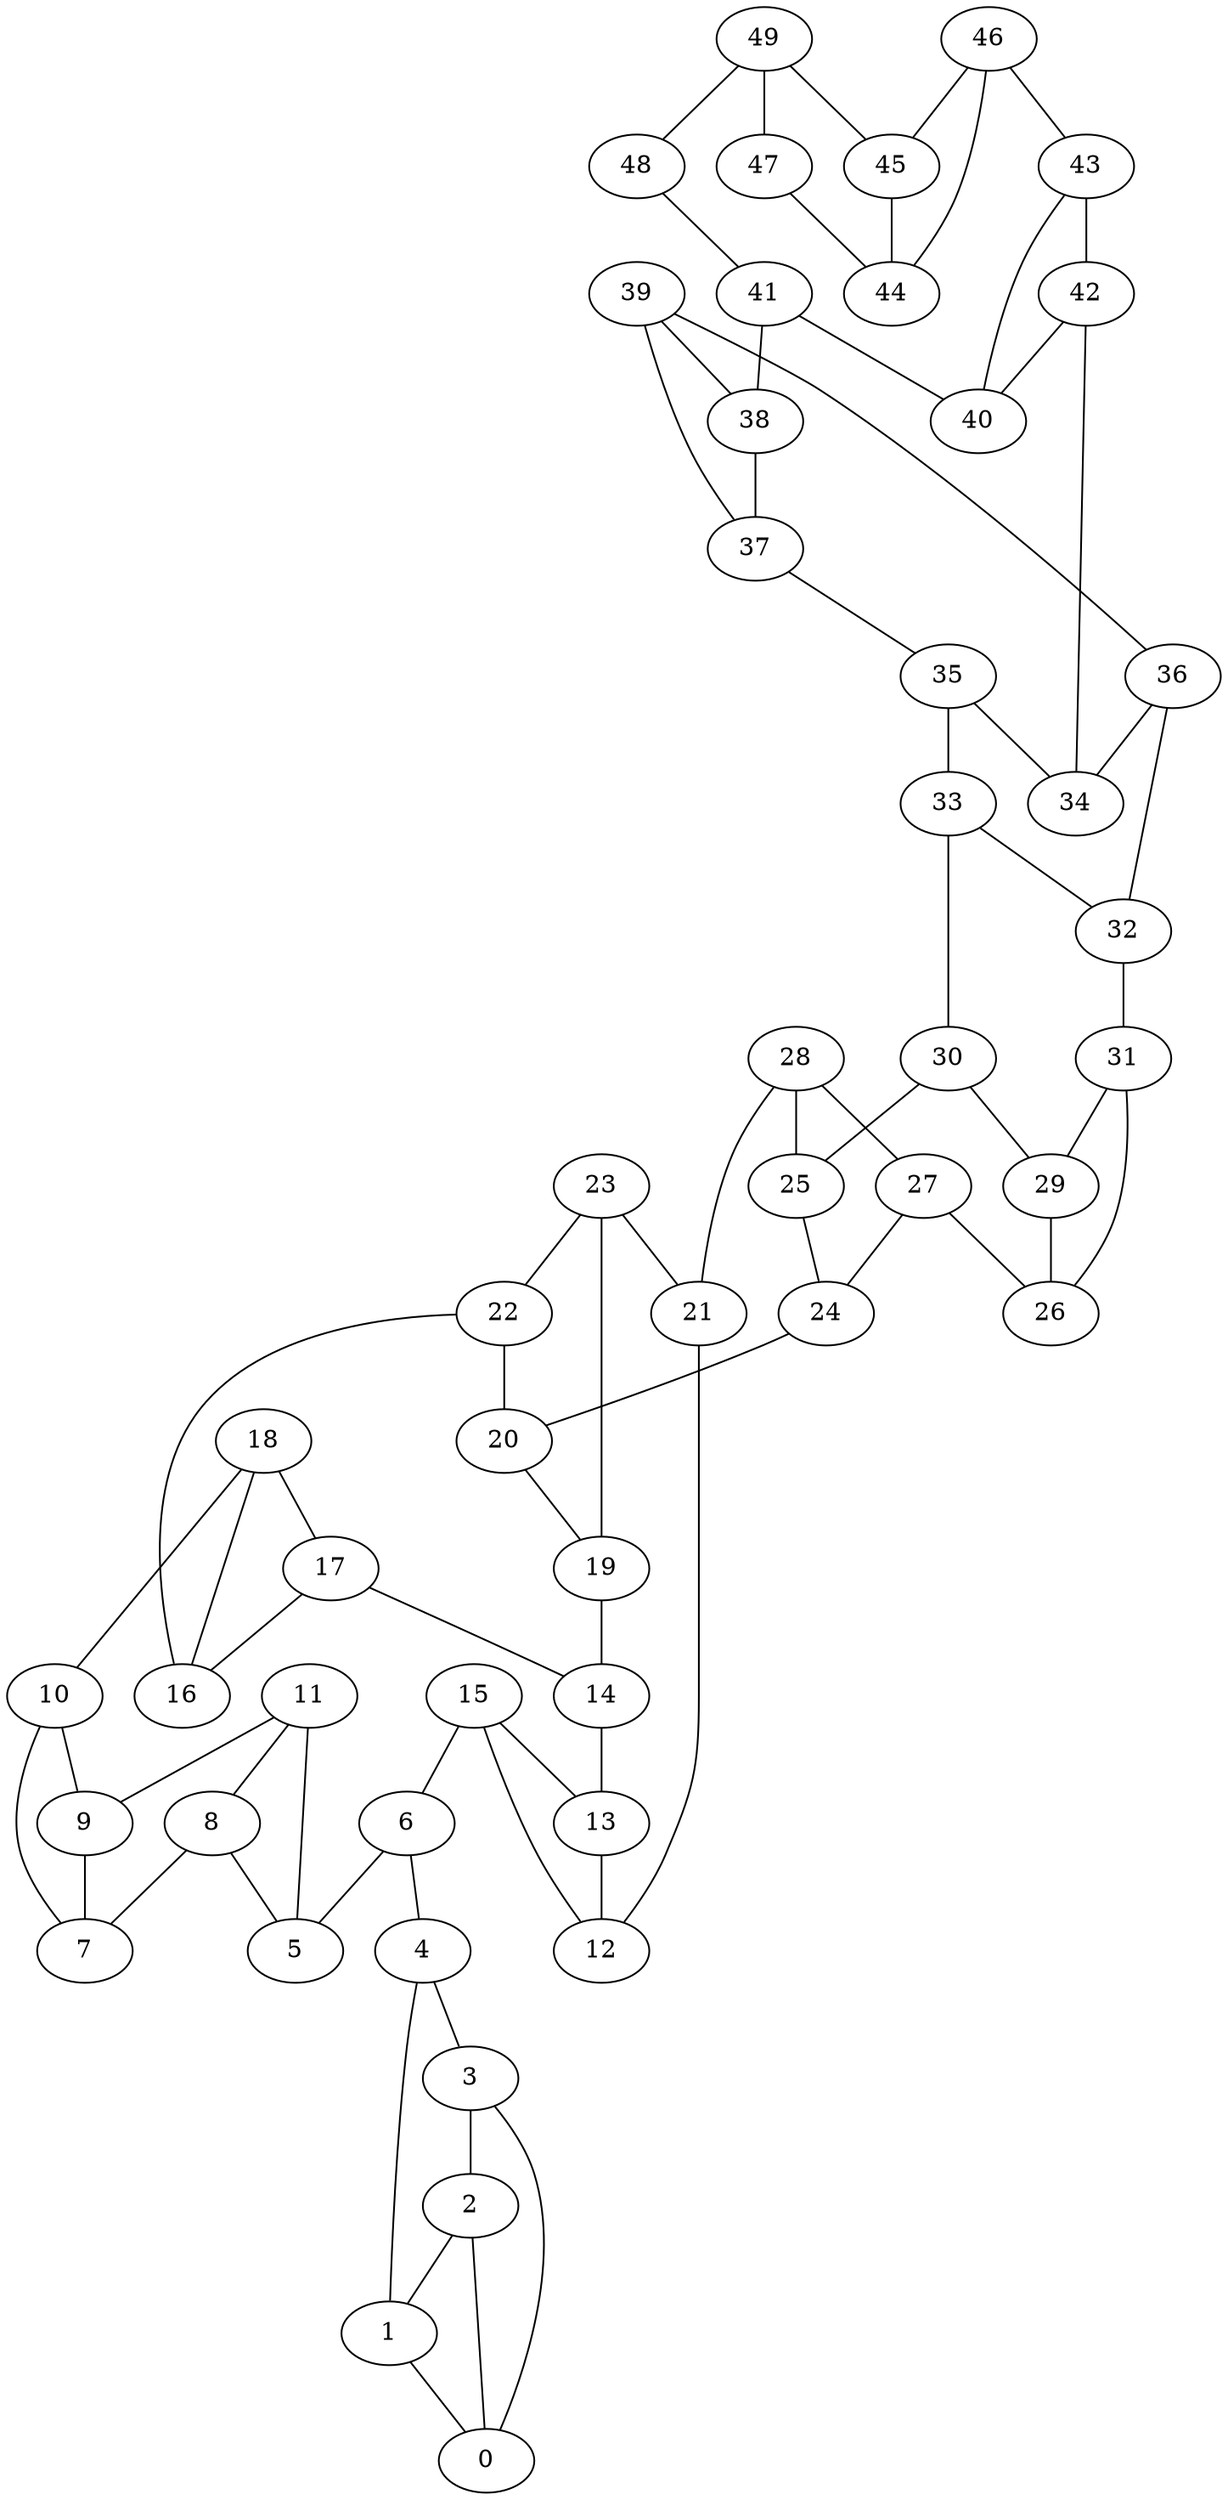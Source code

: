 graph BarAlb50_3 {
0;
1;
2;
3;
4;
5;
6;
7;
8;
9;
10;
11;
12;
13;
14;
15;
16;
17;
18;
19;
20;
21;
22;
23;
24;
25;
26;
27;
28;
29;
30;
31;
32;
33;
34;
35;
36;
37;
38;
39;
40;
41;
42;
43;
44;
45;
46;
47;
48;
49;
1 -- 0 [color=black];
2 -- 0 [color=black];
2 -- 1 [color=black];
3 -- 0 [color=black];
3 -- 2 [color=black];
4 -- 1 [color=black];
4 -- 3 [color=black];
6 -- 4 [color=black];
6 -- 5 [color=black];
8 -- 5 [color=black];
8 -- 7 [color=black];
9 -- 7 [color=black];
10 -- 7 [color=black];
10 -- 9 [color=black];
11 -- 5 [color=black];
11 -- 8 [color=black];
11 -- 9 [color=black];
13 -- 12 [color=black];
14 -- 13 [color=black];
15 -- 6 [color=black];
15 -- 12 [color=black];
15 -- 13 [color=black];
17 -- 14 [color=black];
17 -- 16 [color=black];
18 -- 10 [color=black];
18 -- 16 [color=black];
18 -- 17 [color=black];
19 -- 14 [color=black];
20 -- 19 [color=black];
21 -- 12 [color=black];
22 -- 16 [color=black];
22 -- 20 [color=black];
23 -- 19 [color=black];
23 -- 21 [color=black];
23 -- 22 [color=black];
24 -- 20 [color=black];
25 -- 24 [color=black];
27 -- 24 [color=black];
27 -- 26 [color=black];
28 -- 21 [color=black];
28 -- 25 [color=black];
28 -- 27 [color=black];
29 -- 26 [color=black];
30 -- 25 [color=black];
30 -- 29 [color=black];
31 -- 26 [color=black];
31 -- 29 [color=black];
32 -- 31 [color=black];
33 -- 30 [color=black];
33 -- 32 [color=black];
35 -- 33 [color=black];
35 -- 34 [color=black];
36 -- 32 [color=black];
36 -- 34 [color=black];
37 -- 35 [color=black];
38 -- 37 [color=black];
39 -- 36 [color=black];
39 -- 37 [color=black];
39 -- 38 [color=black];
41 -- 38 [color=black];
41 -- 40 [color=black];
42 -- 34 [color=black];
42 -- 40 [color=black];
43 -- 40 [color=black];
43 -- 42 [color=black];
45 -- 44 [color=black];
46 -- 43 [color=black];
46 -- 44 [color=black];
46 -- 45 [color=black];
47 -- 44 [color=black];
48 -- 41 [color=black];
49 -- 45 [color=black];
49 -- 47 [color=black];
49 -- 48 [color=black];
}